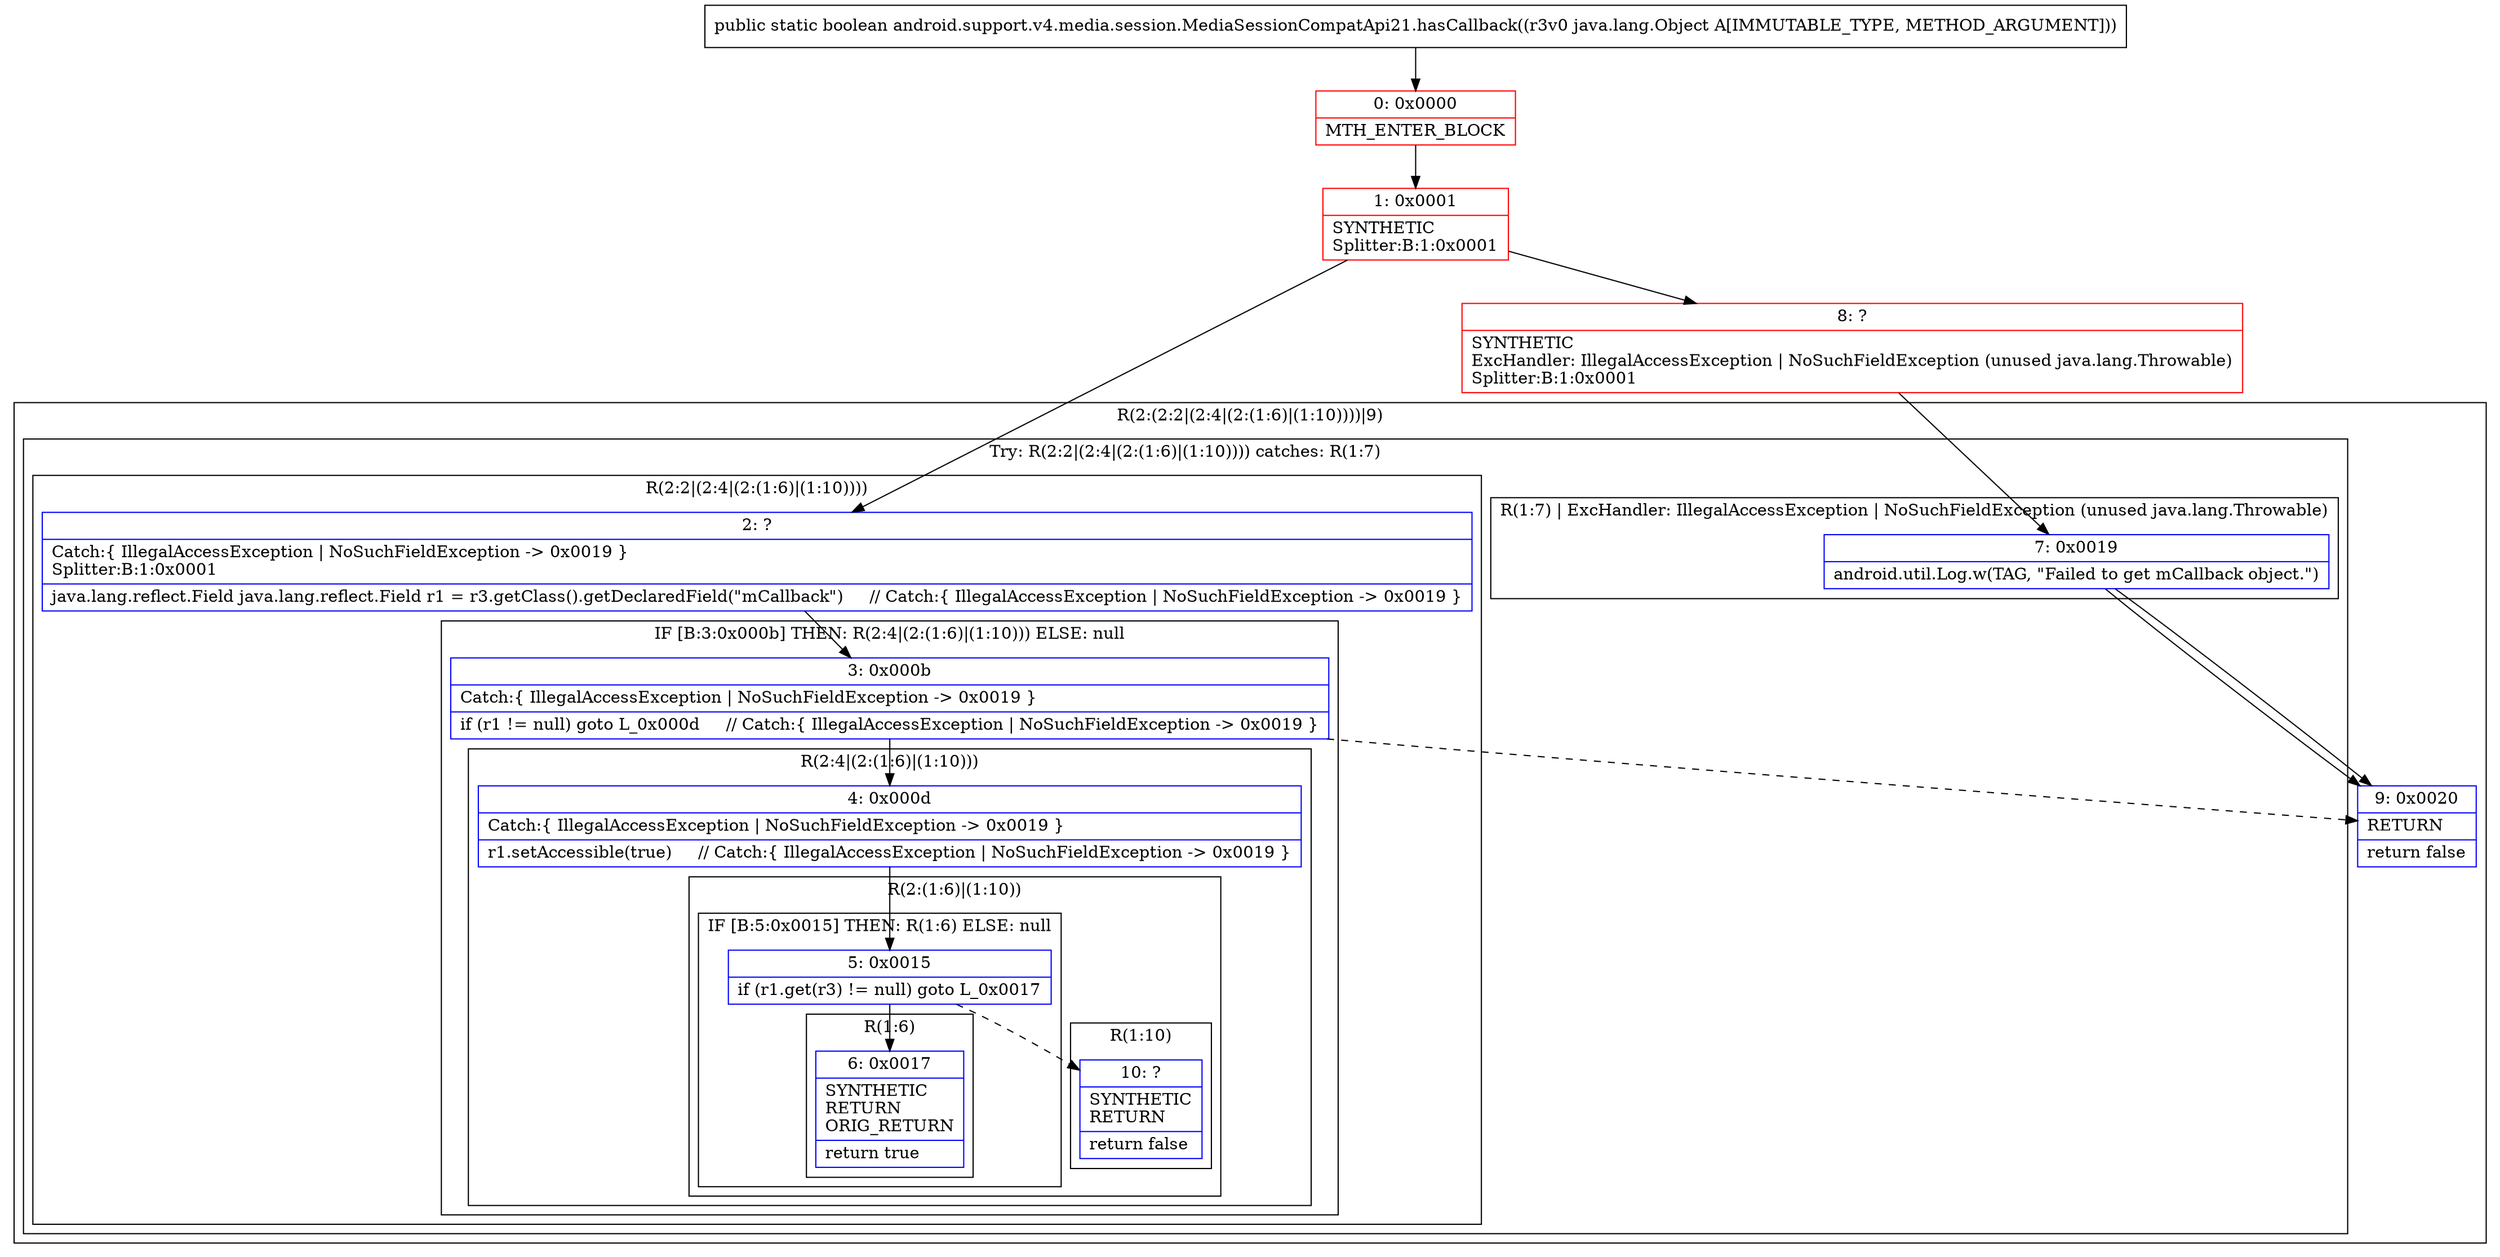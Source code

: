digraph "CFG forandroid.support.v4.media.session.MediaSessionCompatApi21.hasCallback(Ljava\/lang\/Object;)Z" {
subgraph cluster_Region_891965721 {
label = "R(2:(2:2|(2:4|(2:(1:6)|(1:10))))|9)";
node [shape=record,color=blue];
subgraph cluster_TryCatchRegion_756999474 {
label = "Try: R(2:2|(2:4|(2:(1:6)|(1:10)))) catches: R(1:7)";
node [shape=record,color=blue];
subgraph cluster_Region_1037331146 {
label = "R(2:2|(2:4|(2:(1:6)|(1:10))))";
node [shape=record,color=blue];
Node_2 [shape=record,label="{2\:\ ?|Catch:\{ IllegalAccessException \| NoSuchFieldException \-\> 0x0019 \}\lSplitter:B:1:0x0001\l|java.lang.reflect.Field java.lang.reflect.Field r1 = r3.getClass().getDeclaredField(\"mCallback\")     \/\/ Catch:\{ IllegalAccessException \| NoSuchFieldException \-\> 0x0019 \}\l}"];
subgraph cluster_IfRegion_781436490 {
label = "IF [B:3:0x000b] THEN: R(2:4|(2:(1:6)|(1:10))) ELSE: null";
node [shape=record,color=blue];
Node_3 [shape=record,label="{3\:\ 0x000b|Catch:\{ IllegalAccessException \| NoSuchFieldException \-\> 0x0019 \}\l|if (r1 != null) goto L_0x000d     \/\/ Catch:\{ IllegalAccessException \| NoSuchFieldException \-\> 0x0019 \}\l}"];
subgraph cluster_Region_1333618267 {
label = "R(2:4|(2:(1:6)|(1:10)))";
node [shape=record,color=blue];
Node_4 [shape=record,label="{4\:\ 0x000d|Catch:\{ IllegalAccessException \| NoSuchFieldException \-\> 0x0019 \}\l|r1.setAccessible(true)     \/\/ Catch:\{ IllegalAccessException \| NoSuchFieldException \-\> 0x0019 \}\l}"];
subgraph cluster_Region_1858258447 {
label = "R(2:(1:6)|(1:10))";
node [shape=record,color=blue];
subgraph cluster_IfRegion_1301285677 {
label = "IF [B:5:0x0015] THEN: R(1:6) ELSE: null";
node [shape=record,color=blue];
Node_5 [shape=record,label="{5\:\ 0x0015|if (r1.get(r3) != null) goto L_0x0017\l}"];
subgraph cluster_Region_358077622 {
label = "R(1:6)";
node [shape=record,color=blue];
Node_6 [shape=record,label="{6\:\ 0x0017|SYNTHETIC\lRETURN\lORIG_RETURN\l|return true\l}"];
}
}
subgraph cluster_Region_1922235804 {
label = "R(1:10)";
node [shape=record,color=blue];
Node_10 [shape=record,label="{10\:\ ?|SYNTHETIC\lRETURN\l|return false\l}"];
}
}
}
}
}
subgraph cluster_Region_687841673 {
label = "R(1:7) | ExcHandler: IllegalAccessException \| NoSuchFieldException (unused java.lang.Throwable)\l";
node [shape=record,color=blue];
Node_7 [shape=record,label="{7\:\ 0x0019|android.util.Log.w(TAG, \"Failed to get mCallback object.\")\l}"];
}
}
Node_9 [shape=record,label="{9\:\ 0x0020|RETURN\l|return false\l}"];
}
subgraph cluster_Region_687841673 {
label = "R(1:7) | ExcHandler: IllegalAccessException \| NoSuchFieldException (unused java.lang.Throwable)\l";
node [shape=record,color=blue];
Node_7 [shape=record,label="{7\:\ 0x0019|android.util.Log.w(TAG, \"Failed to get mCallback object.\")\l}"];
}
Node_0 [shape=record,color=red,label="{0\:\ 0x0000|MTH_ENTER_BLOCK\l}"];
Node_1 [shape=record,color=red,label="{1\:\ 0x0001|SYNTHETIC\lSplitter:B:1:0x0001\l}"];
Node_8 [shape=record,color=red,label="{8\:\ ?|SYNTHETIC\lExcHandler: IllegalAccessException \| NoSuchFieldException (unused java.lang.Throwable)\lSplitter:B:1:0x0001\l}"];
MethodNode[shape=record,label="{public static boolean android.support.v4.media.session.MediaSessionCompatApi21.hasCallback((r3v0 java.lang.Object A[IMMUTABLE_TYPE, METHOD_ARGUMENT])) }"];
MethodNode -> Node_0;
Node_2 -> Node_3;
Node_3 -> Node_4;
Node_3 -> Node_9[style=dashed];
Node_4 -> Node_5;
Node_5 -> Node_6;
Node_5 -> Node_10[style=dashed];
Node_7 -> Node_9;
Node_7 -> Node_9;
Node_0 -> Node_1;
Node_1 -> Node_2;
Node_1 -> Node_8;
Node_8 -> Node_7;
}

